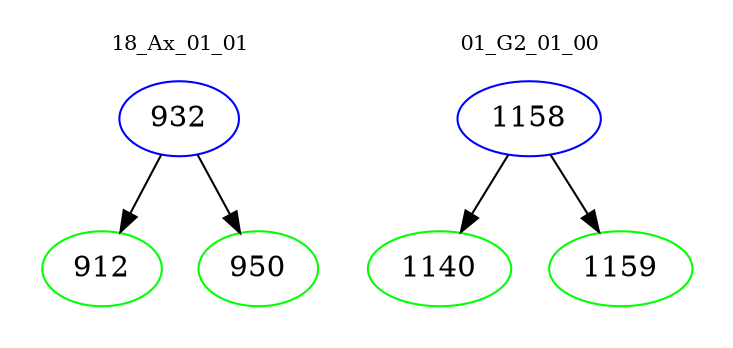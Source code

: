 digraph{
subgraph cluster_0 {
color = white
label = "18_Ax_01_01";
fontsize=10;
T0_932 [label="932", color="blue"]
T0_932 -> T0_912 [color="black"]
T0_912 [label="912", color="green"]
T0_932 -> T0_950 [color="black"]
T0_950 [label="950", color="green"]
}
subgraph cluster_1 {
color = white
label = "01_G2_01_00";
fontsize=10;
T1_1158 [label="1158", color="blue"]
T1_1158 -> T1_1140 [color="black"]
T1_1140 [label="1140", color="green"]
T1_1158 -> T1_1159 [color="black"]
T1_1159 [label="1159", color="green"]
}
}
